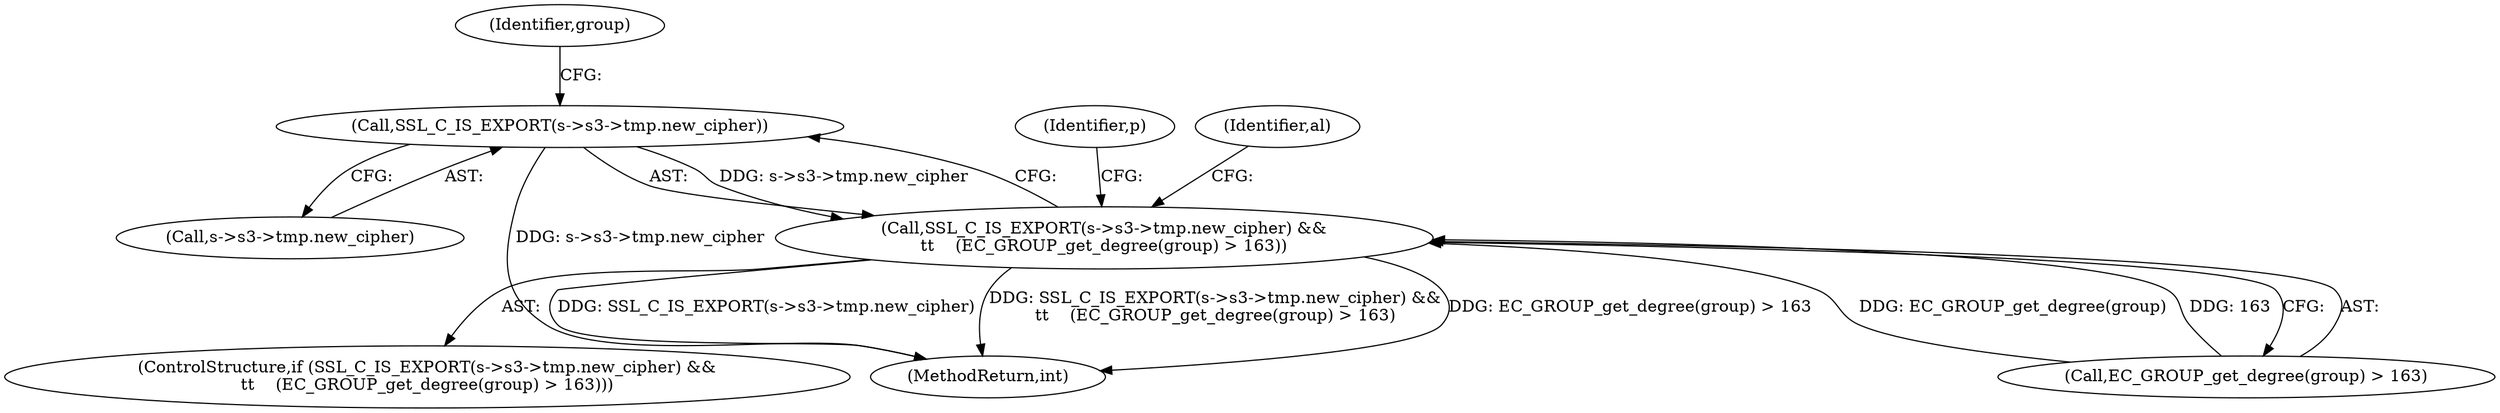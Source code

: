 digraph "0_openssl_b15f8769644b00ef7283521593360b7b2135cb63@pointer" {
"1001269" [label="(Call,SSL_C_IS_EXPORT(s->s3->tmp.new_cipher))"];
"1001268" [label="(Call,SSL_C_IS_EXPORT(s->s3->tmp.new_cipher) &&\n\t\t    (EC_GROUP_get_degree(group) > 163))"];
"1001290" [label="(Identifier,p)"];
"1001270" [label="(Call,s->s3->tmp.new_cipher)"];
"1001279" [label="(Identifier,group)"];
"1001269" [label="(Call,SSL_C_IS_EXPORT(s->s3->tmp.new_cipher))"];
"1001771" [label="(MethodReturn,int)"];
"1001268" [label="(Call,SSL_C_IS_EXPORT(s->s3->tmp.new_cipher) &&\n\t\t    (EC_GROUP_get_degree(group) > 163))"];
"1001267" [label="(ControlStructure,if (SSL_C_IS_EXPORT(s->s3->tmp.new_cipher) &&\n\t\t    (EC_GROUP_get_degree(group) > 163)))"];
"1001277" [label="(Call,EC_GROUP_get_degree(group) > 163)"];
"1001283" [label="(Identifier,al)"];
"1001269" -> "1001268"  [label="AST: "];
"1001269" -> "1001270"  [label="CFG: "];
"1001270" -> "1001269"  [label="AST: "];
"1001279" -> "1001269"  [label="CFG: "];
"1001268" -> "1001269"  [label="CFG: "];
"1001269" -> "1001771"  [label="DDG: s->s3->tmp.new_cipher"];
"1001269" -> "1001268"  [label="DDG: s->s3->tmp.new_cipher"];
"1001268" -> "1001267"  [label="AST: "];
"1001268" -> "1001277"  [label="CFG: "];
"1001277" -> "1001268"  [label="AST: "];
"1001283" -> "1001268"  [label="CFG: "];
"1001290" -> "1001268"  [label="CFG: "];
"1001268" -> "1001771"  [label="DDG: SSL_C_IS_EXPORT(s->s3->tmp.new_cipher) &&\n\t\t    (EC_GROUP_get_degree(group) > 163)"];
"1001268" -> "1001771"  [label="DDG: EC_GROUP_get_degree(group) > 163"];
"1001268" -> "1001771"  [label="DDG: SSL_C_IS_EXPORT(s->s3->tmp.new_cipher)"];
"1001277" -> "1001268"  [label="DDG: EC_GROUP_get_degree(group)"];
"1001277" -> "1001268"  [label="DDG: 163"];
}
